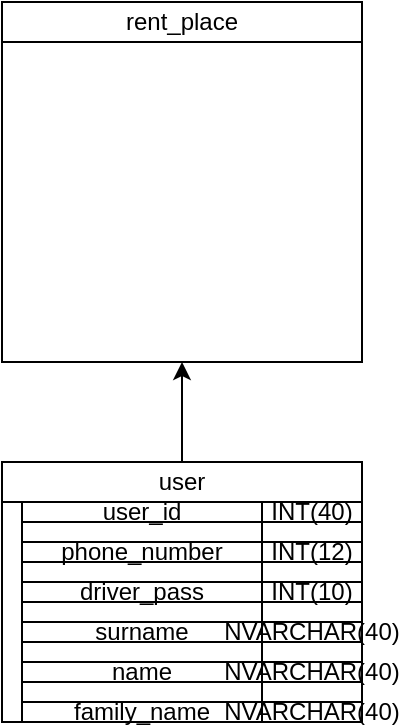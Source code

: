 <mxfile version="15.7.0" type="github"><diagram id="W-DDgD04k3yxPAdtyWxF" name="Page-1"><mxGraphModel dx="782" dy="681" grid="1" gridSize="10" guides="1" tooltips="1" connect="1" arrows="1" fold="1" page="1" pageScale="1" pageWidth="827" pageHeight="1169" math="0" shadow="0"><root><mxCell id="0"/><mxCell id="1" parent="0"/><mxCell id="SR5iZhgLtQpVc8gClP4t-6" style="edgeStyle=orthogonalEdgeStyle;rounded=0;orthogonalLoop=1;jettySize=auto;html=1;" edge="1" parent="1"><mxGeometry relative="1" as="geometry"><mxPoint x="200" y="320" as="targetPoint"/><mxPoint x="200" y="370" as="sourcePoint"/></mxGeometry></mxCell><mxCell id="SR5iZhgLtQpVc8gClP4t-7" value="" style="whiteSpace=wrap;html=1;aspect=fixed;" vertex="1" parent="1"><mxGeometry x="110" y="140" width="180" height="180" as="geometry"/></mxCell><mxCell id="SR5iZhgLtQpVc8gClP4t-8" value="rent_place" style="rounded=0;whiteSpace=wrap;html=1;" vertex="1" parent="1"><mxGeometry x="110" y="140" width="180" height="20" as="geometry"/></mxCell><mxCell id="SR5iZhgLtQpVc8gClP4t-9" value="" style="whiteSpace=wrap;html=1;aspect=fixed;" vertex="1" parent="1"><mxGeometry x="110" y="370" width="130" height="130" as="geometry"/></mxCell><mxCell id="SR5iZhgLtQpVc8gClP4t-10" value="user" style="rounded=0;whiteSpace=wrap;html=1;" vertex="1" parent="1"><mxGeometry x="110" y="370" width="180" height="20" as="geometry"/></mxCell><mxCell id="SR5iZhgLtQpVc8gClP4t-11" value="" style="rounded=0;whiteSpace=wrap;html=1;" vertex="1" parent="1"><mxGeometry x="110" y="390" width="10" height="110" as="geometry"/></mxCell><mxCell id="SR5iZhgLtQpVc8gClP4t-12" value="" style="rounded=0;whiteSpace=wrap;html=1;" vertex="1" parent="1"><mxGeometry x="240" y="390" width="50" height="110" as="geometry"/></mxCell><mxCell id="SR5iZhgLtQpVc8gClP4t-13" value="user_id" style="rounded=0;whiteSpace=wrap;html=1;" vertex="1" parent="1"><mxGeometry x="120" y="390" width="120" height="10" as="geometry"/></mxCell><mxCell id="SR5iZhgLtQpVc8gClP4t-14" value="INT(40)" style="rounded=0;whiteSpace=wrap;html=1;" vertex="1" parent="1"><mxGeometry x="240" y="390" width="50" height="10" as="geometry"/></mxCell><mxCell id="SR5iZhgLtQpVc8gClP4t-15" value="phone_number" style="rounded=0;whiteSpace=wrap;html=1;" vertex="1" parent="1"><mxGeometry x="120" y="410" width="120" height="10" as="geometry"/></mxCell><mxCell id="SR5iZhgLtQpVc8gClP4t-16" value="driver_pass" style="rounded=0;whiteSpace=wrap;html=1;" vertex="1" parent="1"><mxGeometry x="120" y="430" width="120" height="10" as="geometry"/></mxCell><mxCell id="SR5iZhgLtQpVc8gClP4t-17" value="surname" style="rounded=0;whiteSpace=wrap;html=1;" vertex="1" parent="1"><mxGeometry x="120" y="450" width="120" height="10" as="geometry"/></mxCell><mxCell id="SR5iZhgLtQpVc8gClP4t-18" value="INT(12)" style="rounded=0;whiteSpace=wrap;html=1;" vertex="1" parent="1"><mxGeometry x="240" y="410" width="50" height="10" as="geometry"/></mxCell><mxCell id="SR5iZhgLtQpVc8gClP4t-19" value="INT(10)" style="rounded=0;whiteSpace=wrap;html=1;" vertex="1" parent="1"><mxGeometry x="240" y="430" width="50" height="10" as="geometry"/></mxCell><mxCell id="SR5iZhgLtQpVc8gClP4t-24" value="NVARCHAR(40)" style="rounded=0;whiteSpace=wrap;html=1;" vertex="1" parent="1"><mxGeometry x="240" y="450" width="50" height="10" as="geometry"/></mxCell><mxCell id="SR5iZhgLtQpVc8gClP4t-28" value="name" style="rounded=0;whiteSpace=wrap;html=1;" vertex="1" parent="1"><mxGeometry x="120" y="470" width="120" height="10" as="geometry"/></mxCell><mxCell id="SR5iZhgLtQpVc8gClP4t-29" value="family_name" style="rounded=0;whiteSpace=wrap;html=1;" vertex="1" parent="1"><mxGeometry x="120" y="490" width="120" height="10" as="geometry"/></mxCell><mxCell id="SR5iZhgLtQpVc8gClP4t-31" value="NVARCHAR(40)" style="rounded=0;whiteSpace=wrap;html=1;" vertex="1" parent="1"><mxGeometry x="240" y="490" width="50" height="10" as="geometry"/></mxCell><mxCell id="SR5iZhgLtQpVc8gClP4t-23" value="NVARCHAR(40)" style="rounded=0;whiteSpace=wrap;html=1;" vertex="1" parent="1"><mxGeometry x="240" y="470" width="50" height="10" as="geometry"/></mxCell></root></mxGraphModel></diagram></mxfile>